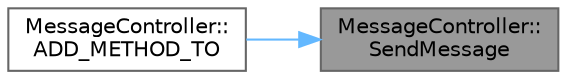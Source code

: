 digraph "MessageController::SendMessage"
{
 // LATEX_PDF_SIZE
  bgcolor="transparent";
  edge [fontname=Helvetica,fontsize=10,labelfontname=Helvetica,labelfontsize=10];
  node [fontname=Helvetica,fontsize=10,shape=box,height=0.2,width=0.4];
  rankdir="RL";
  Node1 [id="Node000001",label="MessageController::\lSendMessage",height=0.2,width=0.4,color="gray40", fillcolor="grey60", style="filled", fontcolor="black",tooltip="Отправляет сообщение через WebSocket."];
  Node1 -> Node2 [id="edge1_Node000001_Node000002",dir="back",color="steelblue1",style="solid",tooltip=" "];
  Node2 [id="Node000002",label="MessageController::\lADD_METHOD_TO",height=0.2,width=0.4,color="grey40", fillcolor="white", style="filled",URL="$class_message_controller.html#ac1aeb732db747ccee37d583e75c81422",tooltip="Макрос для определения списка HTTP-методов, обрабатываемых контроллером."];
}
